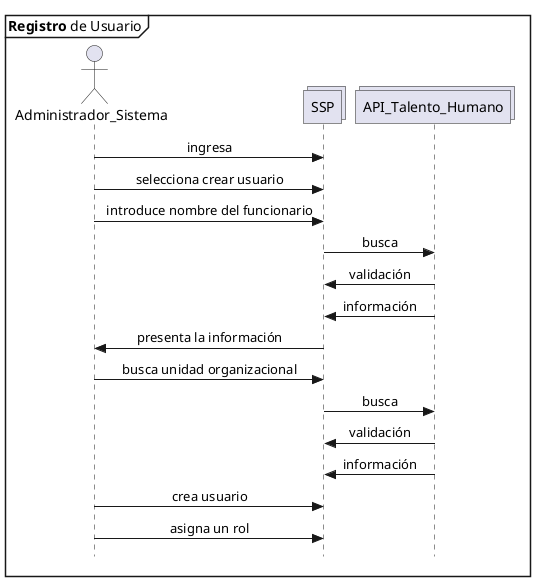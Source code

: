 @startuml Registrar Usuario
skinparam Style strictuml
skinparam SequenceMessageAlignment center

mainframe **Registro** de Usuario

actor Administrador_Sistema as admin
collections SSP 
collections API_Talento_Humano as tahu

admin -> SSP : ingresa
admin -> SSP : selecciona crear usuario
admin -> SSP : introduce nombre del funcionario
SSP -> tahu : busca
tahu -> SSP : validación
tahu -> SSP : información
SSP -> admin : presenta la información
admin -> SSP : busca unidad organizacional
SSP -> tahu : busca
tahu -> SSP : validación
tahu -> SSP : información
admin -> SSP : crea usuario
admin -> SSP : asigna un rol

@enduml